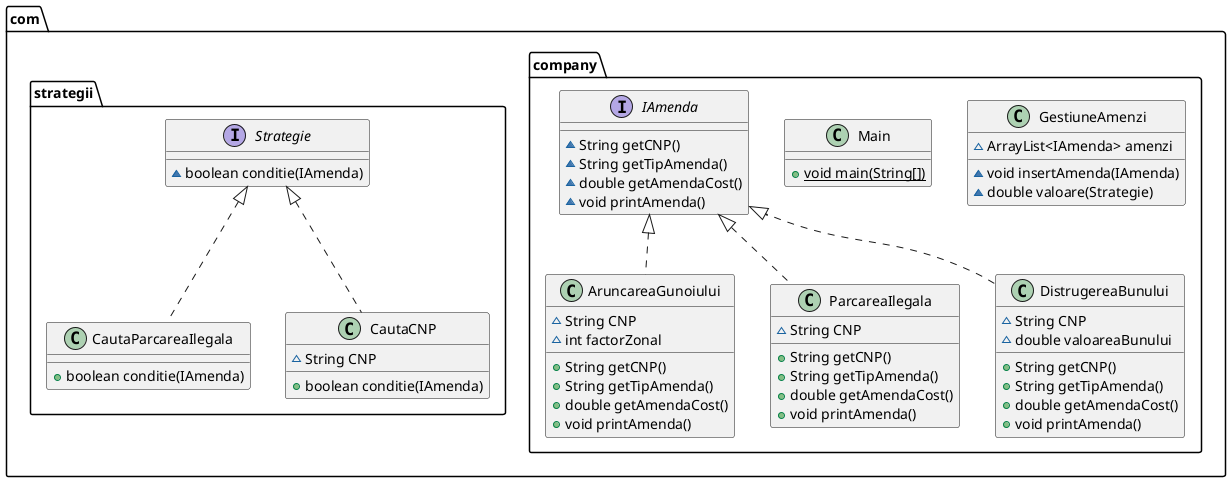 @startuml
class com.company.GestiuneAmenzi {
~ ArrayList<IAmenda> amenzi
~ void insertAmenda(IAmenda)
~ double valoare(Strategie)
}
class com.company.AruncareaGunoiului {
~ String CNP
~ int factorZonal
+ String getCNP()
+ String getTipAmenda()
+ double getAmendaCost()
+ void printAmenda()
}
class com.strategii.CautaParcareaIlegala {
+ boolean conditie(IAmenda)
}
class com.company.ParcareaIlegala {
~ String CNP
+ String getCNP()
+ String getTipAmenda()
+ double getAmendaCost()
+ void printAmenda()
}
class com.company.DistrugereaBunului {
~ String CNP
~ double valoareaBunului
+ String getCNP()
+ String getTipAmenda()
+ double getAmendaCost()
+ void printAmenda()
}
class com.strategii.CautaCNP {
~ String CNP
+ boolean conditie(IAmenda)
}
interface com.strategii.Strategie {
~ boolean conditie(IAmenda)
}
class com.company.Main {
+ {static} void main(String[])
}
interface com.company.IAmenda {
~ String getCNP()
~ String getTipAmenda()
~ double getAmendaCost()
~ void printAmenda()
}


com.company.IAmenda <|.. com.company.AruncareaGunoiului
com.strategii.Strategie <|.. com.strategii.CautaParcareaIlegala
com.company.IAmenda <|.. com.company.ParcareaIlegala
com.company.IAmenda <|.. com.company.DistrugereaBunului
com.strategii.Strategie <|.. com.strategii.CautaCNP
@enduml